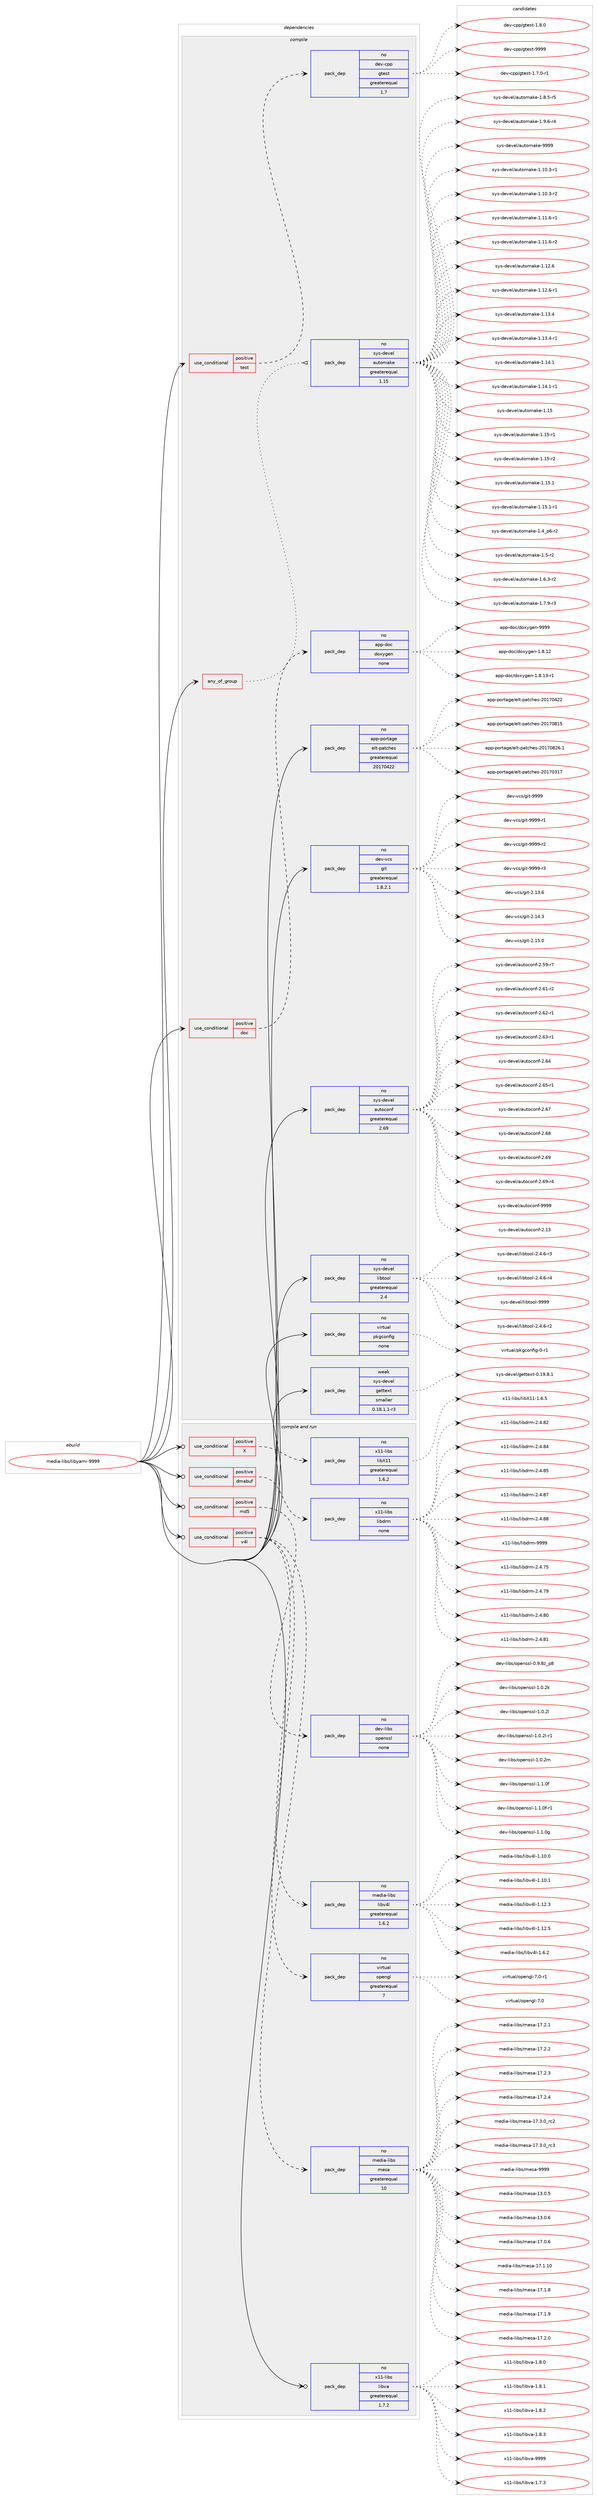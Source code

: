 digraph prolog {

# *************
# Graph options
# *************

newrank=true;
concentrate=true;
compound=true;
graph [rankdir=LR,fontname=Helvetica,fontsize=10,ranksep=1.5];#, ranksep=2.5, nodesep=0.2];
edge  [arrowhead=vee];
node  [fontname=Helvetica,fontsize=10];

# **********
# The ebuild
# **********

subgraph cluster_leftcol {
color=gray;
rank=same;
label=<<i>ebuild</i>>;
id [label="media-libs/libyami-9999", color=red, width=4, href="../media-libs/libyami-9999.svg"];
}

# ****************
# The dependencies
# ****************

subgraph cluster_midcol {
color=gray;
label=<<i>dependencies</i>>;
subgraph cluster_compile {
fillcolor="#eeeeee";
style=filled;
label=<<i>compile</i>>;
subgraph any5622 {
dependency366163 [label=<<TABLE BORDER="0" CELLBORDER="1" CELLSPACING="0" CELLPADDING="4"><TR><TD CELLPADDING="10">any_of_group</TD></TR></TABLE>>, shape=none, color=red];subgraph pack270194 {
dependency366164 [label=<<TABLE BORDER="0" CELLBORDER="1" CELLSPACING="0" CELLPADDING="4" WIDTH="220"><TR><TD ROWSPAN="6" CELLPADDING="30">pack_dep</TD></TR><TR><TD WIDTH="110">no</TD></TR><TR><TD>sys-devel</TD></TR><TR><TD>automake</TD></TR><TR><TD>greaterequal</TD></TR><TR><TD>1.15</TD></TR></TABLE>>, shape=none, color=blue];
}
dependency366163:e -> dependency366164:w [weight=20,style="dotted",arrowhead="oinv"];
}
id:e -> dependency366163:w [weight=20,style="solid",arrowhead="vee"];
subgraph cond90206 {
dependency366165 [label=<<TABLE BORDER="0" CELLBORDER="1" CELLSPACING="0" CELLPADDING="4"><TR><TD ROWSPAN="3" CELLPADDING="10">use_conditional</TD></TR><TR><TD>positive</TD></TR><TR><TD>doc</TD></TR></TABLE>>, shape=none, color=red];
subgraph pack270195 {
dependency366166 [label=<<TABLE BORDER="0" CELLBORDER="1" CELLSPACING="0" CELLPADDING="4" WIDTH="220"><TR><TD ROWSPAN="6" CELLPADDING="30">pack_dep</TD></TR><TR><TD WIDTH="110">no</TD></TR><TR><TD>app-doc</TD></TR><TR><TD>doxygen</TD></TR><TR><TD>none</TD></TR><TR><TD></TD></TR></TABLE>>, shape=none, color=blue];
}
dependency366165:e -> dependency366166:w [weight=20,style="dashed",arrowhead="vee"];
}
id:e -> dependency366165:w [weight=20,style="solid",arrowhead="vee"];
subgraph cond90207 {
dependency366167 [label=<<TABLE BORDER="0" CELLBORDER="1" CELLSPACING="0" CELLPADDING="4"><TR><TD ROWSPAN="3" CELLPADDING="10">use_conditional</TD></TR><TR><TD>positive</TD></TR><TR><TD>test</TD></TR></TABLE>>, shape=none, color=red];
subgraph pack270196 {
dependency366168 [label=<<TABLE BORDER="0" CELLBORDER="1" CELLSPACING="0" CELLPADDING="4" WIDTH="220"><TR><TD ROWSPAN="6" CELLPADDING="30">pack_dep</TD></TR><TR><TD WIDTH="110">no</TD></TR><TR><TD>dev-cpp</TD></TR><TR><TD>gtest</TD></TR><TR><TD>greaterequal</TD></TR><TR><TD>1.7</TD></TR></TABLE>>, shape=none, color=blue];
}
dependency366167:e -> dependency366168:w [weight=20,style="dashed",arrowhead="vee"];
}
id:e -> dependency366167:w [weight=20,style="solid",arrowhead="vee"];
subgraph pack270197 {
dependency366169 [label=<<TABLE BORDER="0" CELLBORDER="1" CELLSPACING="0" CELLPADDING="4" WIDTH="220"><TR><TD ROWSPAN="6" CELLPADDING="30">pack_dep</TD></TR><TR><TD WIDTH="110">no</TD></TR><TR><TD>app-portage</TD></TR><TR><TD>elt-patches</TD></TR><TR><TD>greaterequal</TD></TR><TR><TD>20170422</TD></TR></TABLE>>, shape=none, color=blue];
}
id:e -> dependency366169:w [weight=20,style="solid",arrowhead="vee"];
subgraph pack270198 {
dependency366170 [label=<<TABLE BORDER="0" CELLBORDER="1" CELLSPACING="0" CELLPADDING="4" WIDTH="220"><TR><TD ROWSPAN="6" CELLPADDING="30">pack_dep</TD></TR><TR><TD WIDTH="110">no</TD></TR><TR><TD>dev-vcs</TD></TR><TR><TD>git</TD></TR><TR><TD>greaterequal</TD></TR><TR><TD>1.8.2.1</TD></TR></TABLE>>, shape=none, color=blue];
}
id:e -> dependency366170:w [weight=20,style="solid",arrowhead="vee"];
subgraph pack270199 {
dependency366171 [label=<<TABLE BORDER="0" CELLBORDER="1" CELLSPACING="0" CELLPADDING="4" WIDTH="220"><TR><TD ROWSPAN="6" CELLPADDING="30">pack_dep</TD></TR><TR><TD WIDTH="110">no</TD></TR><TR><TD>sys-devel</TD></TR><TR><TD>autoconf</TD></TR><TR><TD>greaterequal</TD></TR><TR><TD>2.69</TD></TR></TABLE>>, shape=none, color=blue];
}
id:e -> dependency366171:w [weight=20,style="solid",arrowhead="vee"];
subgraph pack270200 {
dependency366172 [label=<<TABLE BORDER="0" CELLBORDER="1" CELLSPACING="0" CELLPADDING="4" WIDTH="220"><TR><TD ROWSPAN="6" CELLPADDING="30">pack_dep</TD></TR><TR><TD WIDTH="110">no</TD></TR><TR><TD>sys-devel</TD></TR><TR><TD>libtool</TD></TR><TR><TD>greaterequal</TD></TR><TR><TD>2.4</TD></TR></TABLE>>, shape=none, color=blue];
}
id:e -> dependency366172:w [weight=20,style="solid",arrowhead="vee"];
subgraph pack270201 {
dependency366173 [label=<<TABLE BORDER="0" CELLBORDER="1" CELLSPACING="0" CELLPADDING="4" WIDTH="220"><TR><TD ROWSPAN="6" CELLPADDING="30">pack_dep</TD></TR><TR><TD WIDTH="110">no</TD></TR><TR><TD>virtual</TD></TR><TR><TD>pkgconfig</TD></TR><TR><TD>none</TD></TR><TR><TD></TD></TR></TABLE>>, shape=none, color=blue];
}
id:e -> dependency366173:w [weight=20,style="solid",arrowhead="vee"];
subgraph pack270202 {
dependency366174 [label=<<TABLE BORDER="0" CELLBORDER="1" CELLSPACING="0" CELLPADDING="4" WIDTH="220"><TR><TD ROWSPAN="6" CELLPADDING="30">pack_dep</TD></TR><TR><TD WIDTH="110">weak</TD></TR><TR><TD>sys-devel</TD></TR><TR><TD>gettext</TD></TR><TR><TD>smaller</TD></TR><TR><TD>0.18.1.1-r3</TD></TR></TABLE>>, shape=none, color=blue];
}
id:e -> dependency366174:w [weight=20,style="solid",arrowhead="vee"];
}
subgraph cluster_compileandrun {
fillcolor="#eeeeee";
style=filled;
label=<<i>compile and run</i>>;
subgraph cond90208 {
dependency366175 [label=<<TABLE BORDER="0" CELLBORDER="1" CELLSPACING="0" CELLPADDING="4"><TR><TD ROWSPAN="3" CELLPADDING="10">use_conditional</TD></TR><TR><TD>positive</TD></TR><TR><TD>X</TD></TR></TABLE>>, shape=none, color=red];
subgraph pack270203 {
dependency366176 [label=<<TABLE BORDER="0" CELLBORDER="1" CELLSPACING="0" CELLPADDING="4" WIDTH="220"><TR><TD ROWSPAN="6" CELLPADDING="30">pack_dep</TD></TR><TR><TD WIDTH="110">no</TD></TR><TR><TD>x11-libs</TD></TR><TR><TD>libX11</TD></TR><TR><TD>greaterequal</TD></TR><TR><TD>1.6.2</TD></TR></TABLE>>, shape=none, color=blue];
}
dependency366175:e -> dependency366176:w [weight=20,style="dashed",arrowhead="vee"];
}
id:e -> dependency366175:w [weight=20,style="solid",arrowhead="odotvee"];
subgraph cond90209 {
dependency366177 [label=<<TABLE BORDER="0" CELLBORDER="1" CELLSPACING="0" CELLPADDING="4"><TR><TD ROWSPAN="3" CELLPADDING="10">use_conditional</TD></TR><TR><TD>positive</TD></TR><TR><TD>dmabuf</TD></TR></TABLE>>, shape=none, color=red];
subgraph pack270204 {
dependency366178 [label=<<TABLE BORDER="0" CELLBORDER="1" CELLSPACING="0" CELLPADDING="4" WIDTH="220"><TR><TD ROWSPAN="6" CELLPADDING="30">pack_dep</TD></TR><TR><TD WIDTH="110">no</TD></TR><TR><TD>x11-libs</TD></TR><TR><TD>libdrm</TD></TR><TR><TD>none</TD></TR><TR><TD></TD></TR></TABLE>>, shape=none, color=blue];
}
dependency366177:e -> dependency366178:w [weight=20,style="dashed",arrowhead="vee"];
}
id:e -> dependency366177:w [weight=20,style="solid",arrowhead="odotvee"];
subgraph cond90210 {
dependency366179 [label=<<TABLE BORDER="0" CELLBORDER="1" CELLSPACING="0" CELLPADDING="4"><TR><TD ROWSPAN="3" CELLPADDING="10">use_conditional</TD></TR><TR><TD>positive</TD></TR><TR><TD>md5</TD></TR></TABLE>>, shape=none, color=red];
subgraph pack270205 {
dependency366180 [label=<<TABLE BORDER="0" CELLBORDER="1" CELLSPACING="0" CELLPADDING="4" WIDTH="220"><TR><TD ROWSPAN="6" CELLPADDING="30">pack_dep</TD></TR><TR><TD WIDTH="110">no</TD></TR><TR><TD>dev-libs</TD></TR><TR><TD>openssl</TD></TR><TR><TD>none</TD></TR><TR><TD></TD></TR></TABLE>>, shape=none, color=blue];
}
dependency366179:e -> dependency366180:w [weight=20,style="dashed",arrowhead="vee"];
}
id:e -> dependency366179:w [weight=20,style="solid",arrowhead="odotvee"];
subgraph cond90211 {
dependency366181 [label=<<TABLE BORDER="0" CELLBORDER="1" CELLSPACING="0" CELLPADDING="4"><TR><TD ROWSPAN="3" CELLPADDING="10">use_conditional</TD></TR><TR><TD>positive</TD></TR><TR><TD>v4l</TD></TR></TABLE>>, shape=none, color=red];
subgraph pack270206 {
dependency366182 [label=<<TABLE BORDER="0" CELLBORDER="1" CELLSPACING="0" CELLPADDING="4" WIDTH="220"><TR><TD ROWSPAN="6" CELLPADDING="30">pack_dep</TD></TR><TR><TD WIDTH="110">no</TD></TR><TR><TD>virtual</TD></TR><TR><TD>opengl</TD></TR><TR><TD>greaterequal</TD></TR><TR><TD>7</TD></TR></TABLE>>, shape=none, color=blue];
}
dependency366181:e -> dependency366182:w [weight=20,style="dashed",arrowhead="vee"];
subgraph pack270207 {
dependency366183 [label=<<TABLE BORDER="0" CELLBORDER="1" CELLSPACING="0" CELLPADDING="4" WIDTH="220"><TR><TD ROWSPAN="6" CELLPADDING="30">pack_dep</TD></TR><TR><TD WIDTH="110">no</TD></TR><TR><TD>media-libs</TD></TR><TR><TD>libv4l</TD></TR><TR><TD>greaterequal</TD></TR><TR><TD>1.6.2</TD></TR></TABLE>>, shape=none, color=blue];
}
dependency366181:e -> dependency366183:w [weight=20,style="dashed",arrowhead="vee"];
subgraph pack270208 {
dependency366184 [label=<<TABLE BORDER="0" CELLBORDER="1" CELLSPACING="0" CELLPADDING="4" WIDTH="220"><TR><TD ROWSPAN="6" CELLPADDING="30">pack_dep</TD></TR><TR><TD WIDTH="110">no</TD></TR><TR><TD>media-libs</TD></TR><TR><TD>mesa</TD></TR><TR><TD>greaterequal</TD></TR><TR><TD>10</TD></TR></TABLE>>, shape=none, color=blue];
}
dependency366181:e -> dependency366184:w [weight=20,style="dashed",arrowhead="vee"];
}
id:e -> dependency366181:w [weight=20,style="solid",arrowhead="odotvee"];
subgraph pack270209 {
dependency366185 [label=<<TABLE BORDER="0" CELLBORDER="1" CELLSPACING="0" CELLPADDING="4" WIDTH="220"><TR><TD ROWSPAN="6" CELLPADDING="30">pack_dep</TD></TR><TR><TD WIDTH="110">no</TD></TR><TR><TD>x11-libs</TD></TR><TR><TD>libva</TD></TR><TR><TD>greaterequal</TD></TR><TR><TD>1.7.2</TD></TR></TABLE>>, shape=none, color=blue];
}
id:e -> dependency366185:w [weight=20,style="solid",arrowhead="odotvee"];
}
subgraph cluster_run {
fillcolor="#eeeeee";
style=filled;
label=<<i>run</i>>;
}
}

# **************
# The candidates
# **************

subgraph cluster_choices {
rank=same;
color=gray;
label=<<i>candidates</i>>;

subgraph choice270194 {
color=black;
nodesep=1;
choice11512111545100101118101108479711711611110997107101454946494846514511449 [label="sys-devel/automake-1.10.3-r1", color=red, width=4,href="../sys-devel/automake-1.10.3-r1.svg"];
choice11512111545100101118101108479711711611110997107101454946494846514511450 [label="sys-devel/automake-1.10.3-r2", color=red, width=4,href="../sys-devel/automake-1.10.3-r2.svg"];
choice11512111545100101118101108479711711611110997107101454946494946544511449 [label="sys-devel/automake-1.11.6-r1", color=red, width=4,href="../sys-devel/automake-1.11.6-r1.svg"];
choice11512111545100101118101108479711711611110997107101454946494946544511450 [label="sys-devel/automake-1.11.6-r2", color=red, width=4,href="../sys-devel/automake-1.11.6-r2.svg"];
choice1151211154510010111810110847971171161111099710710145494649504654 [label="sys-devel/automake-1.12.6", color=red, width=4,href="../sys-devel/automake-1.12.6.svg"];
choice11512111545100101118101108479711711611110997107101454946495046544511449 [label="sys-devel/automake-1.12.6-r1", color=red, width=4,href="../sys-devel/automake-1.12.6-r1.svg"];
choice1151211154510010111810110847971171161111099710710145494649514652 [label="sys-devel/automake-1.13.4", color=red, width=4,href="../sys-devel/automake-1.13.4.svg"];
choice11512111545100101118101108479711711611110997107101454946495146524511449 [label="sys-devel/automake-1.13.4-r1", color=red, width=4,href="../sys-devel/automake-1.13.4-r1.svg"];
choice1151211154510010111810110847971171161111099710710145494649524649 [label="sys-devel/automake-1.14.1", color=red, width=4,href="../sys-devel/automake-1.14.1.svg"];
choice11512111545100101118101108479711711611110997107101454946495246494511449 [label="sys-devel/automake-1.14.1-r1", color=red, width=4,href="../sys-devel/automake-1.14.1-r1.svg"];
choice115121115451001011181011084797117116111109971071014549464953 [label="sys-devel/automake-1.15", color=red, width=4,href="../sys-devel/automake-1.15.svg"];
choice1151211154510010111810110847971171161111099710710145494649534511449 [label="sys-devel/automake-1.15-r1", color=red, width=4,href="../sys-devel/automake-1.15-r1.svg"];
choice1151211154510010111810110847971171161111099710710145494649534511450 [label="sys-devel/automake-1.15-r2", color=red, width=4,href="../sys-devel/automake-1.15-r2.svg"];
choice1151211154510010111810110847971171161111099710710145494649534649 [label="sys-devel/automake-1.15.1", color=red, width=4,href="../sys-devel/automake-1.15.1.svg"];
choice11512111545100101118101108479711711611110997107101454946495346494511449 [label="sys-devel/automake-1.15.1-r1", color=red, width=4,href="../sys-devel/automake-1.15.1-r1.svg"];
choice115121115451001011181011084797117116111109971071014549465295112544511450 [label="sys-devel/automake-1.4_p6-r2", color=red, width=4,href="../sys-devel/automake-1.4_p6-r2.svg"];
choice11512111545100101118101108479711711611110997107101454946534511450 [label="sys-devel/automake-1.5-r2", color=red, width=4,href="../sys-devel/automake-1.5-r2.svg"];
choice115121115451001011181011084797117116111109971071014549465446514511450 [label="sys-devel/automake-1.6.3-r2", color=red, width=4,href="../sys-devel/automake-1.6.3-r2.svg"];
choice115121115451001011181011084797117116111109971071014549465546574511451 [label="sys-devel/automake-1.7.9-r3", color=red, width=4,href="../sys-devel/automake-1.7.9-r3.svg"];
choice115121115451001011181011084797117116111109971071014549465646534511453 [label="sys-devel/automake-1.8.5-r5", color=red, width=4,href="../sys-devel/automake-1.8.5-r5.svg"];
choice115121115451001011181011084797117116111109971071014549465746544511452 [label="sys-devel/automake-1.9.6-r4", color=red, width=4,href="../sys-devel/automake-1.9.6-r4.svg"];
choice115121115451001011181011084797117116111109971071014557575757 [label="sys-devel/automake-9999", color=red, width=4,href="../sys-devel/automake-9999.svg"];
dependency366164:e -> choice11512111545100101118101108479711711611110997107101454946494846514511449:w [style=dotted,weight="100"];
dependency366164:e -> choice11512111545100101118101108479711711611110997107101454946494846514511450:w [style=dotted,weight="100"];
dependency366164:e -> choice11512111545100101118101108479711711611110997107101454946494946544511449:w [style=dotted,weight="100"];
dependency366164:e -> choice11512111545100101118101108479711711611110997107101454946494946544511450:w [style=dotted,weight="100"];
dependency366164:e -> choice1151211154510010111810110847971171161111099710710145494649504654:w [style=dotted,weight="100"];
dependency366164:e -> choice11512111545100101118101108479711711611110997107101454946495046544511449:w [style=dotted,weight="100"];
dependency366164:e -> choice1151211154510010111810110847971171161111099710710145494649514652:w [style=dotted,weight="100"];
dependency366164:e -> choice11512111545100101118101108479711711611110997107101454946495146524511449:w [style=dotted,weight="100"];
dependency366164:e -> choice1151211154510010111810110847971171161111099710710145494649524649:w [style=dotted,weight="100"];
dependency366164:e -> choice11512111545100101118101108479711711611110997107101454946495246494511449:w [style=dotted,weight="100"];
dependency366164:e -> choice115121115451001011181011084797117116111109971071014549464953:w [style=dotted,weight="100"];
dependency366164:e -> choice1151211154510010111810110847971171161111099710710145494649534511449:w [style=dotted,weight="100"];
dependency366164:e -> choice1151211154510010111810110847971171161111099710710145494649534511450:w [style=dotted,weight="100"];
dependency366164:e -> choice1151211154510010111810110847971171161111099710710145494649534649:w [style=dotted,weight="100"];
dependency366164:e -> choice11512111545100101118101108479711711611110997107101454946495346494511449:w [style=dotted,weight="100"];
dependency366164:e -> choice115121115451001011181011084797117116111109971071014549465295112544511450:w [style=dotted,weight="100"];
dependency366164:e -> choice11512111545100101118101108479711711611110997107101454946534511450:w [style=dotted,weight="100"];
dependency366164:e -> choice115121115451001011181011084797117116111109971071014549465446514511450:w [style=dotted,weight="100"];
dependency366164:e -> choice115121115451001011181011084797117116111109971071014549465546574511451:w [style=dotted,weight="100"];
dependency366164:e -> choice115121115451001011181011084797117116111109971071014549465646534511453:w [style=dotted,weight="100"];
dependency366164:e -> choice115121115451001011181011084797117116111109971071014549465746544511452:w [style=dotted,weight="100"];
dependency366164:e -> choice115121115451001011181011084797117116111109971071014557575757:w [style=dotted,weight="100"];
}
subgraph choice270195 {
color=black;
nodesep=1;
choice9711211245100111994710011112012110310111045494656464950 [label="app-doc/doxygen-1.8.12", color=red, width=4,href="../app-doc/doxygen-1.8.12.svg"];
choice97112112451001119947100111120121103101110454946564649514511449 [label="app-doc/doxygen-1.8.13-r1", color=red, width=4,href="../app-doc/doxygen-1.8.13-r1.svg"];
choice971121124510011199471001111201211031011104557575757 [label="app-doc/doxygen-9999", color=red, width=4,href="../app-doc/doxygen-9999.svg"];
dependency366166:e -> choice9711211245100111994710011112012110310111045494656464950:w [style=dotted,weight="100"];
dependency366166:e -> choice97112112451001119947100111120121103101110454946564649514511449:w [style=dotted,weight="100"];
dependency366166:e -> choice971121124510011199471001111201211031011104557575757:w [style=dotted,weight="100"];
}
subgraph choice270196 {
color=black;
nodesep=1;
choice1001011184599112112471031161011151164549465546484511449 [label="dev-cpp/gtest-1.7.0-r1", color=red, width=4,href="../dev-cpp/gtest-1.7.0-r1.svg"];
choice100101118459911211247103116101115116454946564648 [label="dev-cpp/gtest-1.8.0", color=red, width=4,href="../dev-cpp/gtest-1.8.0.svg"];
choice1001011184599112112471031161011151164557575757 [label="dev-cpp/gtest-9999", color=red, width=4,href="../dev-cpp/gtest-9999.svg"];
dependency366168:e -> choice1001011184599112112471031161011151164549465546484511449:w [style=dotted,weight="100"];
dependency366168:e -> choice100101118459911211247103116101115116454946564648:w [style=dotted,weight="100"];
dependency366168:e -> choice1001011184599112112471031161011151164557575757:w [style=dotted,weight="100"];
}
subgraph choice270197 {
color=black;
nodesep=1;
choice97112112451121111141169710310147101108116451129711699104101115455048495548514955 [label="app-portage/elt-patches-20170317", color=red, width=4,href="../app-portage/elt-patches-20170317.svg"];
choice97112112451121111141169710310147101108116451129711699104101115455048495548525050 [label="app-portage/elt-patches-20170422", color=red, width=4,href="../app-portage/elt-patches-20170422.svg"];
choice97112112451121111141169710310147101108116451129711699104101115455048495548564953 [label="app-portage/elt-patches-20170815", color=red, width=4,href="../app-portage/elt-patches-20170815.svg"];
choice971121124511211111411697103101471011081164511297116991041011154550484955485650544649 [label="app-portage/elt-patches-20170826.1", color=red, width=4,href="../app-portage/elt-patches-20170826.1.svg"];
dependency366169:e -> choice97112112451121111141169710310147101108116451129711699104101115455048495548514955:w [style=dotted,weight="100"];
dependency366169:e -> choice97112112451121111141169710310147101108116451129711699104101115455048495548525050:w [style=dotted,weight="100"];
dependency366169:e -> choice97112112451121111141169710310147101108116451129711699104101115455048495548564953:w [style=dotted,weight="100"];
dependency366169:e -> choice971121124511211111411697103101471011081164511297116991041011154550484955485650544649:w [style=dotted,weight="100"];
}
subgraph choice270198 {
color=black;
nodesep=1;
choice10010111845118991154710310511645504649514654 [label="dev-vcs/git-2.13.6", color=red, width=4,href="../dev-vcs/git-2.13.6.svg"];
choice10010111845118991154710310511645504649524651 [label="dev-vcs/git-2.14.3", color=red, width=4,href="../dev-vcs/git-2.14.3.svg"];
choice10010111845118991154710310511645504649534648 [label="dev-vcs/git-2.15.0", color=red, width=4,href="../dev-vcs/git-2.15.0.svg"];
choice1001011184511899115471031051164557575757 [label="dev-vcs/git-9999", color=red, width=4,href="../dev-vcs/git-9999.svg"];
choice10010111845118991154710310511645575757574511449 [label="dev-vcs/git-9999-r1", color=red, width=4,href="../dev-vcs/git-9999-r1.svg"];
choice10010111845118991154710310511645575757574511450 [label="dev-vcs/git-9999-r2", color=red, width=4,href="../dev-vcs/git-9999-r2.svg"];
choice10010111845118991154710310511645575757574511451 [label="dev-vcs/git-9999-r3", color=red, width=4,href="../dev-vcs/git-9999-r3.svg"];
dependency366170:e -> choice10010111845118991154710310511645504649514654:w [style=dotted,weight="100"];
dependency366170:e -> choice10010111845118991154710310511645504649524651:w [style=dotted,weight="100"];
dependency366170:e -> choice10010111845118991154710310511645504649534648:w [style=dotted,weight="100"];
dependency366170:e -> choice1001011184511899115471031051164557575757:w [style=dotted,weight="100"];
dependency366170:e -> choice10010111845118991154710310511645575757574511449:w [style=dotted,weight="100"];
dependency366170:e -> choice10010111845118991154710310511645575757574511450:w [style=dotted,weight="100"];
dependency366170:e -> choice10010111845118991154710310511645575757574511451:w [style=dotted,weight="100"];
}
subgraph choice270199 {
color=black;
nodesep=1;
choice115121115451001011181011084797117116111991111101024550464951 [label="sys-devel/autoconf-2.13", color=red, width=4,href="../sys-devel/autoconf-2.13.svg"];
choice1151211154510010111810110847971171161119911111010245504653574511455 [label="sys-devel/autoconf-2.59-r7", color=red, width=4,href="../sys-devel/autoconf-2.59-r7.svg"];
choice1151211154510010111810110847971171161119911111010245504654494511450 [label="sys-devel/autoconf-2.61-r2", color=red, width=4,href="../sys-devel/autoconf-2.61-r2.svg"];
choice1151211154510010111810110847971171161119911111010245504654504511449 [label="sys-devel/autoconf-2.62-r1", color=red, width=4,href="../sys-devel/autoconf-2.62-r1.svg"];
choice1151211154510010111810110847971171161119911111010245504654514511449 [label="sys-devel/autoconf-2.63-r1", color=red, width=4,href="../sys-devel/autoconf-2.63-r1.svg"];
choice115121115451001011181011084797117116111991111101024550465452 [label="sys-devel/autoconf-2.64", color=red, width=4,href="../sys-devel/autoconf-2.64.svg"];
choice1151211154510010111810110847971171161119911111010245504654534511449 [label="sys-devel/autoconf-2.65-r1", color=red, width=4,href="../sys-devel/autoconf-2.65-r1.svg"];
choice115121115451001011181011084797117116111991111101024550465455 [label="sys-devel/autoconf-2.67", color=red, width=4,href="../sys-devel/autoconf-2.67.svg"];
choice115121115451001011181011084797117116111991111101024550465456 [label="sys-devel/autoconf-2.68", color=red, width=4,href="../sys-devel/autoconf-2.68.svg"];
choice115121115451001011181011084797117116111991111101024550465457 [label="sys-devel/autoconf-2.69", color=red, width=4,href="../sys-devel/autoconf-2.69.svg"];
choice1151211154510010111810110847971171161119911111010245504654574511452 [label="sys-devel/autoconf-2.69-r4", color=red, width=4,href="../sys-devel/autoconf-2.69-r4.svg"];
choice115121115451001011181011084797117116111991111101024557575757 [label="sys-devel/autoconf-9999", color=red, width=4,href="../sys-devel/autoconf-9999.svg"];
dependency366171:e -> choice115121115451001011181011084797117116111991111101024550464951:w [style=dotted,weight="100"];
dependency366171:e -> choice1151211154510010111810110847971171161119911111010245504653574511455:w [style=dotted,weight="100"];
dependency366171:e -> choice1151211154510010111810110847971171161119911111010245504654494511450:w [style=dotted,weight="100"];
dependency366171:e -> choice1151211154510010111810110847971171161119911111010245504654504511449:w [style=dotted,weight="100"];
dependency366171:e -> choice1151211154510010111810110847971171161119911111010245504654514511449:w [style=dotted,weight="100"];
dependency366171:e -> choice115121115451001011181011084797117116111991111101024550465452:w [style=dotted,weight="100"];
dependency366171:e -> choice1151211154510010111810110847971171161119911111010245504654534511449:w [style=dotted,weight="100"];
dependency366171:e -> choice115121115451001011181011084797117116111991111101024550465455:w [style=dotted,weight="100"];
dependency366171:e -> choice115121115451001011181011084797117116111991111101024550465456:w [style=dotted,weight="100"];
dependency366171:e -> choice115121115451001011181011084797117116111991111101024550465457:w [style=dotted,weight="100"];
dependency366171:e -> choice1151211154510010111810110847971171161119911111010245504654574511452:w [style=dotted,weight="100"];
dependency366171:e -> choice115121115451001011181011084797117116111991111101024557575757:w [style=dotted,weight="100"];
}
subgraph choice270200 {
color=black;
nodesep=1;
choice1151211154510010111810110847108105981161111111084550465246544511450 [label="sys-devel/libtool-2.4.6-r2", color=red, width=4,href="../sys-devel/libtool-2.4.6-r2.svg"];
choice1151211154510010111810110847108105981161111111084550465246544511451 [label="sys-devel/libtool-2.4.6-r3", color=red, width=4,href="../sys-devel/libtool-2.4.6-r3.svg"];
choice1151211154510010111810110847108105981161111111084550465246544511452 [label="sys-devel/libtool-2.4.6-r4", color=red, width=4,href="../sys-devel/libtool-2.4.6-r4.svg"];
choice1151211154510010111810110847108105981161111111084557575757 [label="sys-devel/libtool-9999", color=red, width=4,href="../sys-devel/libtool-9999.svg"];
dependency366172:e -> choice1151211154510010111810110847108105981161111111084550465246544511450:w [style=dotted,weight="100"];
dependency366172:e -> choice1151211154510010111810110847108105981161111111084550465246544511451:w [style=dotted,weight="100"];
dependency366172:e -> choice1151211154510010111810110847108105981161111111084550465246544511452:w [style=dotted,weight="100"];
dependency366172:e -> choice1151211154510010111810110847108105981161111111084557575757:w [style=dotted,weight="100"];
}
subgraph choice270201 {
color=black;
nodesep=1;
choice11810511411611797108471121071039911111010210510345484511449 [label="virtual/pkgconfig-0-r1", color=red, width=4,href="../virtual/pkgconfig-0-r1.svg"];
dependency366173:e -> choice11810511411611797108471121071039911111010210510345484511449:w [style=dotted,weight="100"];
}
subgraph choice270202 {
color=black;
nodesep=1;
choice1151211154510010111810110847103101116116101120116454846495746564649 [label="sys-devel/gettext-0.19.8.1", color=red, width=4,href="../sys-devel/gettext-0.19.8.1.svg"];
dependency366174:e -> choice1151211154510010111810110847103101116116101120116454846495746564649:w [style=dotted,weight="100"];
}
subgraph choice270203 {
color=black;
nodesep=1;
choice120494945108105981154710810598884949454946544653 [label="x11-libs/libX11-1.6.5", color=red, width=4,href="../x11-libs/libX11-1.6.5.svg"];
dependency366176:e -> choice120494945108105981154710810598884949454946544653:w [style=dotted,weight="100"];
}
subgraph choice270204 {
color=black;
nodesep=1;
choice12049494510810598115471081059810011410945504652465553 [label="x11-libs/libdrm-2.4.75", color=red, width=4,href="../x11-libs/libdrm-2.4.75.svg"];
choice12049494510810598115471081059810011410945504652465557 [label="x11-libs/libdrm-2.4.79", color=red, width=4,href="../x11-libs/libdrm-2.4.79.svg"];
choice12049494510810598115471081059810011410945504652465648 [label="x11-libs/libdrm-2.4.80", color=red, width=4,href="../x11-libs/libdrm-2.4.80.svg"];
choice12049494510810598115471081059810011410945504652465649 [label="x11-libs/libdrm-2.4.81", color=red, width=4,href="../x11-libs/libdrm-2.4.81.svg"];
choice12049494510810598115471081059810011410945504652465650 [label="x11-libs/libdrm-2.4.82", color=red, width=4,href="../x11-libs/libdrm-2.4.82.svg"];
choice12049494510810598115471081059810011410945504652465652 [label="x11-libs/libdrm-2.4.84", color=red, width=4,href="../x11-libs/libdrm-2.4.84.svg"];
choice12049494510810598115471081059810011410945504652465653 [label="x11-libs/libdrm-2.4.85", color=red, width=4,href="../x11-libs/libdrm-2.4.85.svg"];
choice12049494510810598115471081059810011410945504652465655 [label="x11-libs/libdrm-2.4.87", color=red, width=4,href="../x11-libs/libdrm-2.4.87.svg"];
choice12049494510810598115471081059810011410945504652465656 [label="x11-libs/libdrm-2.4.88", color=red, width=4,href="../x11-libs/libdrm-2.4.88.svg"];
choice1204949451081059811547108105981001141094557575757 [label="x11-libs/libdrm-9999", color=red, width=4,href="../x11-libs/libdrm-9999.svg"];
dependency366178:e -> choice12049494510810598115471081059810011410945504652465553:w [style=dotted,weight="100"];
dependency366178:e -> choice12049494510810598115471081059810011410945504652465557:w [style=dotted,weight="100"];
dependency366178:e -> choice12049494510810598115471081059810011410945504652465648:w [style=dotted,weight="100"];
dependency366178:e -> choice12049494510810598115471081059810011410945504652465649:w [style=dotted,weight="100"];
dependency366178:e -> choice12049494510810598115471081059810011410945504652465650:w [style=dotted,weight="100"];
dependency366178:e -> choice12049494510810598115471081059810011410945504652465652:w [style=dotted,weight="100"];
dependency366178:e -> choice12049494510810598115471081059810011410945504652465653:w [style=dotted,weight="100"];
dependency366178:e -> choice12049494510810598115471081059810011410945504652465655:w [style=dotted,weight="100"];
dependency366178:e -> choice12049494510810598115471081059810011410945504652465656:w [style=dotted,weight="100"];
dependency366178:e -> choice1204949451081059811547108105981001141094557575757:w [style=dotted,weight="100"];
}
subgraph choice270205 {
color=black;
nodesep=1;
choice1001011184510810598115471111121011101151151084548465746561229511256 [label="dev-libs/openssl-0.9.8z_p8", color=red, width=4,href="../dev-libs/openssl-0.9.8z_p8.svg"];
choice100101118451081059811547111112101110115115108454946484650107 [label="dev-libs/openssl-1.0.2k", color=red, width=4,href="../dev-libs/openssl-1.0.2k.svg"];
choice100101118451081059811547111112101110115115108454946484650108 [label="dev-libs/openssl-1.0.2l", color=red, width=4,href="../dev-libs/openssl-1.0.2l.svg"];
choice1001011184510810598115471111121011101151151084549464846501084511449 [label="dev-libs/openssl-1.0.2l-r1", color=red, width=4,href="../dev-libs/openssl-1.0.2l-r1.svg"];
choice100101118451081059811547111112101110115115108454946484650109 [label="dev-libs/openssl-1.0.2m", color=red, width=4,href="../dev-libs/openssl-1.0.2m.svg"];
choice100101118451081059811547111112101110115115108454946494648102 [label="dev-libs/openssl-1.1.0f", color=red, width=4,href="../dev-libs/openssl-1.1.0f.svg"];
choice1001011184510810598115471111121011101151151084549464946481024511449 [label="dev-libs/openssl-1.1.0f-r1", color=red, width=4,href="../dev-libs/openssl-1.1.0f-r1.svg"];
choice100101118451081059811547111112101110115115108454946494648103 [label="dev-libs/openssl-1.1.0g", color=red, width=4,href="../dev-libs/openssl-1.1.0g.svg"];
dependency366180:e -> choice1001011184510810598115471111121011101151151084548465746561229511256:w [style=dotted,weight="100"];
dependency366180:e -> choice100101118451081059811547111112101110115115108454946484650107:w [style=dotted,weight="100"];
dependency366180:e -> choice100101118451081059811547111112101110115115108454946484650108:w [style=dotted,weight="100"];
dependency366180:e -> choice1001011184510810598115471111121011101151151084549464846501084511449:w [style=dotted,weight="100"];
dependency366180:e -> choice100101118451081059811547111112101110115115108454946484650109:w [style=dotted,weight="100"];
dependency366180:e -> choice100101118451081059811547111112101110115115108454946494648102:w [style=dotted,weight="100"];
dependency366180:e -> choice1001011184510810598115471111121011101151151084549464946481024511449:w [style=dotted,weight="100"];
dependency366180:e -> choice100101118451081059811547111112101110115115108454946494648103:w [style=dotted,weight="100"];
}
subgraph choice270206 {
color=black;
nodesep=1;
choice118105114116117971084711111210111010310845554648 [label="virtual/opengl-7.0", color=red, width=4,href="../virtual/opengl-7.0.svg"];
choice1181051141161179710847111112101110103108455546484511449 [label="virtual/opengl-7.0-r1", color=red, width=4,href="../virtual/opengl-7.0-r1.svg"];
dependency366182:e -> choice118105114116117971084711111210111010310845554648:w [style=dotted,weight="100"];
dependency366182:e -> choice1181051141161179710847111112101110103108455546484511449:w [style=dotted,weight="100"];
}
subgraph choice270207 {
color=black;
nodesep=1;
choice10910110010597451081059811547108105981185210845494649484648 [label="media-libs/libv4l-1.10.0", color=red, width=4,href="../media-libs/libv4l-1.10.0.svg"];
choice10910110010597451081059811547108105981185210845494649484649 [label="media-libs/libv4l-1.10.1", color=red, width=4,href="../media-libs/libv4l-1.10.1.svg"];
choice10910110010597451081059811547108105981185210845494649504651 [label="media-libs/libv4l-1.12.3", color=red, width=4,href="../media-libs/libv4l-1.12.3.svg"];
choice10910110010597451081059811547108105981185210845494649504653 [label="media-libs/libv4l-1.12.5", color=red, width=4,href="../media-libs/libv4l-1.12.5.svg"];
choice109101100105974510810598115471081059811852108454946544650 [label="media-libs/libv4l-1.6.2", color=red, width=4,href="../media-libs/libv4l-1.6.2.svg"];
dependency366183:e -> choice10910110010597451081059811547108105981185210845494649484648:w [style=dotted,weight="100"];
dependency366183:e -> choice10910110010597451081059811547108105981185210845494649484649:w [style=dotted,weight="100"];
dependency366183:e -> choice10910110010597451081059811547108105981185210845494649504651:w [style=dotted,weight="100"];
dependency366183:e -> choice10910110010597451081059811547108105981185210845494649504653:w [style=dotted,weight="100"];
dependency366183:e -> choice109101100105974510810598115471081059811852108454946544650:w [style=dotted,weight="100"];
}
subgraph choice270208 {
color=black;
nodesep=1;
choice109101100105974510810598115471091011159745495146484653 [label="media-libs/mesa-13.0.5", color=red, width=4,href="../media-libs/mesa-13.0.5.svg"];
choice109101100105974510810598115471091011159745495146484654 [label="media-libs/mesa-13.0.6", color=red, width=4,href="../media-libs/mesa-13.0.6.svg"];
choice109101100105974510810598115471091011159745495546484654 [label="media-libs/mesa-17.0.6", color=red, width=4,href="../media-libs/mesa-17.0.6.svg"];
choice10910110010597451081059811547109101115974549554649464948 [label="media-libs/mesa-17.1.10", color=red, width=4,href="../media-libs/mesa-17.1.10.svg"];
choice109101100105974510810598115471091011159745495546494656 [label="media-libs/mesa-17.1.8", color=red, width=4,href="../media-libs/mesa-17.1.8.svg"];
choice109101100105974510810598115471091011159745495546494657 [label="media-libs/mesa-17.1.9", color=red, width=4,href="../media-libs/mesa-17.1.9.svg"];
choice109101100105974510810598115471091011159745495546504648 [label="media-libs/mesa-17.2.0", color=red, width=4,href="../media-libs/mesa-17.2.0.svg"];
choice109101100105974510810598115471091011159745495546504649 [label="media-libs/mesa-17.2.1", color=red, width=4,href="../media-libs/mesa-17.2.1.svg"];
choice109101100105974510810598115471091011159745495546504650 [label="media-libs/mesa-17.2.2", color=red, width=4,href="../media-libs/mesa-17.2.2.svg"];
choice109101100105974510810598115471091011159745495546504651 [label="media-libs/mesa-17.2.3", color=red, width=4,href="../media-libs/mesa-17.2.3.svg"];
choice109101100105974510810598115471091011159745495546504652 [label="media-libs/mesa-17.2.4", color=red, width=4,href="../media-libs/mesa-17.2.4.svg"];
choice109101100105974510810598115471091011159745495546514648951149950 [label="media-libs/mesa-17.3.0_rc2", color=red, width=4,href="../media-libs/mesa-17.3.0_rc2.svg"];
choice109101100105974510810598115471091011159745495546514648951149951 [label="media-libs/mesa-17.3.0_rc3", color=red, width=4,href="../media-libs/mesa-17.3.0_rc3.svg"];
choice10910110010597451081059811547109101115974557575757 [label="media-libs/mesa-9999", color=red, width=4,href="../media-libs/mesa-9999.svg"];
dependency366184:e -> choice109101100105974510810598115471091011159745495146484653:w [style=dotted,weight="100"];
dependency366184:e -> choice109101100105974510810598115471091011159745495146484654:w [style=dotted,weight="100"];
dependency366184:e -> choice109101100105974510810598115471091011159745495546484654:w [style=dotted,weight="100"];
dependency366184:e -> choice10910110010597451081059811547109101115974549554649464948:w [style=dotted,weight="100"];
dependency366184:e -> choice109101100105974510810598115471091011159745495546494656:w [style=dotted,weight="100"];
dependency366184:e -> choice109101100105974510810598115471091011159745495546494657:w [style=dotted,weight="100"];
dependency366184:e -> choice109101100105974510810598115471091011159745495546504648:w [style=dotted,weight="100"];
dependency366184:e -> choice109101100105974510810598115471091011159745495546504649:w [style=dotted,weight="100"];
dependency366184:e -> choice109101100105974510810598115471091011159745495546504650:w [style=dotted,weight="100"];
dependency366184:e -> choice109101100105974510810598115471091011159745495546504651:w [style=dotted,weight="100"];
dependency366184:e -> choice109101100105974510810598115471091011159745495546504652:w [style=dotted,weight="100"];
dependency366184:e -> choice109101100105974510810598115471091011159745495546514648951149950:w [style=dotted,weight="100"];
dependency366184:e -> choice109101100105974510810598115471091011159745495546514648951149951:w [style=dotted,weight="100"];
dependency366184:e -> choice10910110010597451081059811547109101115974557575757:w [style=dotted,weight="100"];
}
subgraph choice270209 {
color=black;
nodesep=1;
choice12049494510810598115471081059811897454946554651 [label="x11-libs/libva-1.7.3", color=red, width=4,href="../x11-libs/libva-1.7.3.svg"];
choice12049494510810598115471081059811897454946564648 [label="x11-libs/libva-1.8.0", color=red, width=4,href="../x11-libs/libva-1.8.0.svg"];
choice12049494510810598115471081059811897454946564649 [label="x11-libs/libva-1.8.1", color=red, width=4,href="../x11-libs/libva-1.8.1.svg"];
choice12049494510810598115471081059811897454946564650 [label="x11-libs/libva-1.8.2", color=red, width=4,href="../x11-libs/libva-1.8.2.svg"];
choice12049494510810598115471081059811897454946564651 [label="x11-libs/libva-1.8.3", color=red, width=4,href="../x11-libs/libva-1.8.3.svg"];
choice120494945108105981154710810598118974557575757 [label="x11-libs/libva-9999", color=red, width=4,href="../x11-libs/libva-9999.svg"];
dependency366185:e -> choice12049494510810598115471081059811897454946554651:w [style=dotted,weight="100"];
dependency366185:e -> choice12049494510810598115471081059811897454946564648:w [style=dotted,weight="100"];
dependency366185:e -> choice12049494510810598115471081059811897454946564649:w [style=dotted,weight="100"];
dependency366185:e -> choice12049494510810598115471081059811897454946564650:w [style=dotted,weight="100"];
dependency366185:e -> choice12049494510810598115471081059811897454946564651:w [style=dotted,weight="100"];
dependency366185:e -> choice120494945108105981154710810598118974557575757:w [style=dotted,weight="100"];
}
}

}
